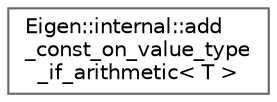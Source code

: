 digraph "Graphical Class Hierarchy"
{
 // LATEX_PDF_SIZE
  bgcolor="transparent";
  edge [fontname=Helvetica,fontsize=10,labelfontname=Helvetica,labelfontsize=10];
  node [fontname=Helvetica,fontsize=10,shape=box,height=0.2,width=0.4];
  rankdir="LR";
  Node0 [id="Node000000",label="Eigen::internal::add\l_const_on_value_type\l_if_arithmetic\< T \>",height=0.2,width=0.4,color="grey40", fillcolor="white", style="filled",URL="$structEigen_1_1internal_1_1add__const__on__value__type__if__arithmetic.html",tooltip=" "];
}

